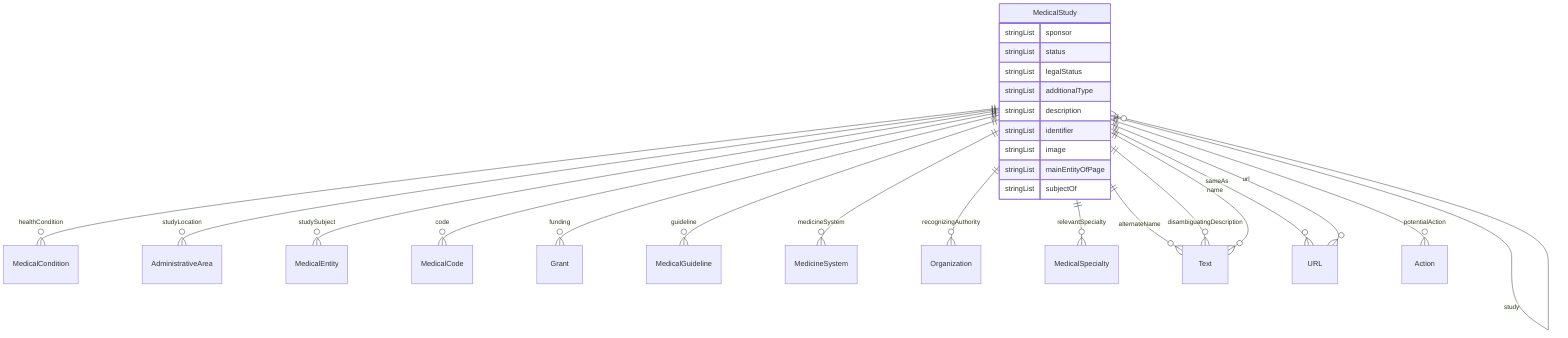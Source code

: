 erDiagram
MedicalStudy {
    stringList sponsor  
    stringList status  
    stringList legalStatus  
    stringList additionalType  
    stringList description  
    stringList identifier  
    stringList image  
    stringList mainEntityOfPage  
    stringList subjectOf  
}

MedicalStudy ||--}o MedicalCondition : "healthCondition"
MedicalStudy ||--}o AdministrativeArea : "studyLocation"
MedicalStudy ||--}o MedicalEntity : "studySubject"
MedicalStudy ||--}o MedicalCode : "code"
MedicalStudy ||--}o Grant : "funding"
MedicalStudy ||--}o MedicalGuideline : "guideline"
MedicalStudy ||--}o MedicineSystem : "medicineSystem"
MedicalStudy ||--}o Organization : "recognizingAuthority"
MedicalStudy ||--}o MedicalSpecialty : "relevantSpecialty"
MedicalStudy ||--}o MedicalStudy : "study"
MedicalStudy ||--}o Text : "alternateName"
MedicalStudy ||--}o Text : "disambiguatingDescription"
MedicalStudy ||--}o Text : "name"
MedicalStudy ||--}o URL : "sameAs"
MedicalStudy ||--}o Action : "potentialAction"
MedicalStudy ||--}o URL : "url"